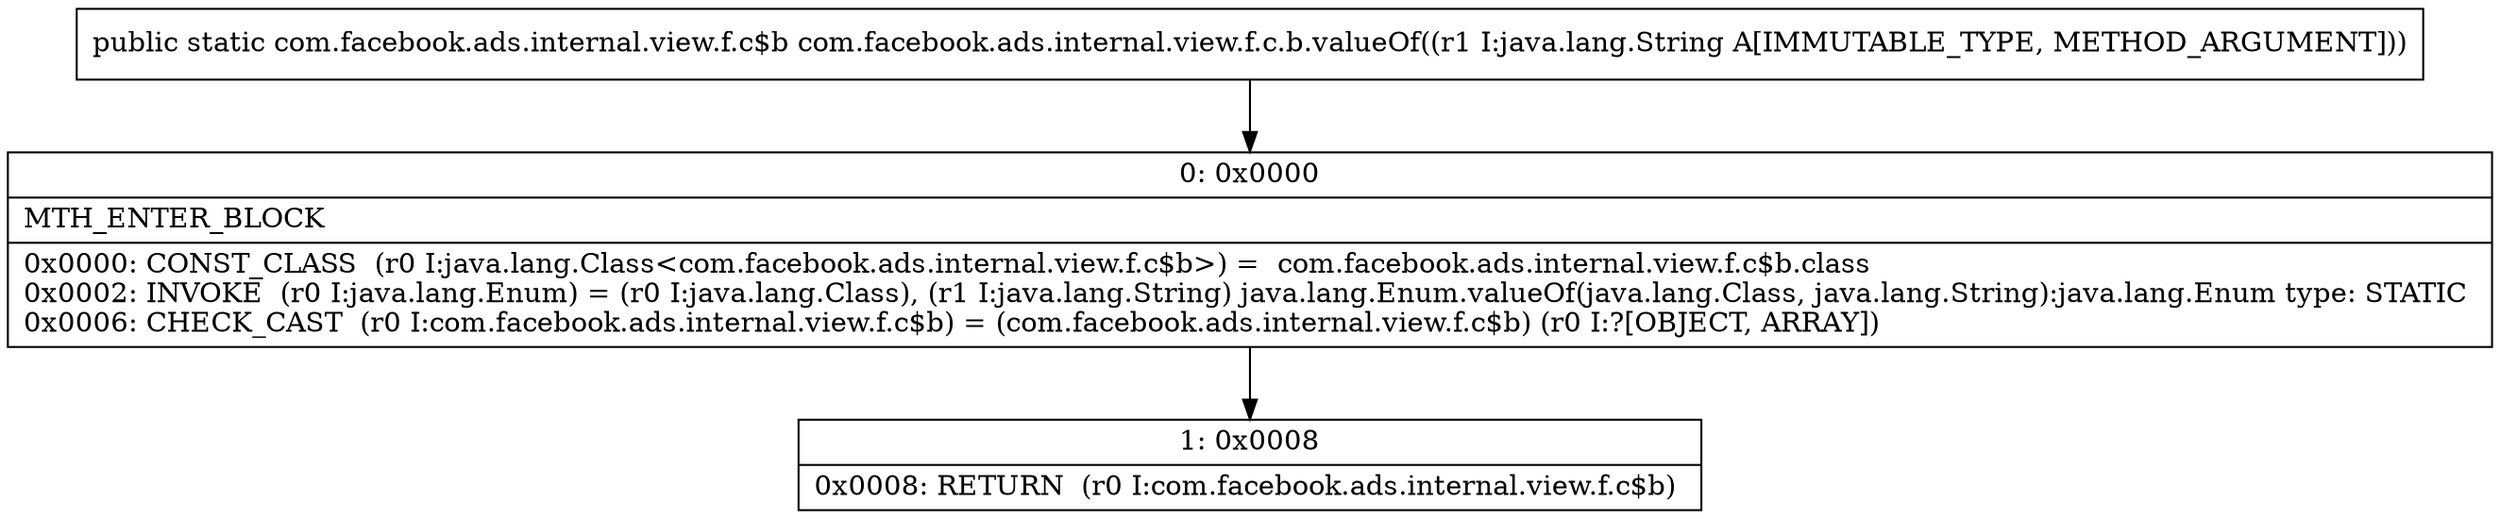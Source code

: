 digraph "CFG forcom.facebook.ads.internal.view.f.c.b.valueOf(Ljava\/lang\/String;)Lcom\/facebook\/ads\/internal\/view\/f\/c$b;" {
Node_0 [shape=record,label="{0\:\ 0x0000|MTH_ENTER_BLOCK\l|0x0000: CONST_CLASS  (r0 I:java.lang.Class\<com.facebook.ads.internal.view.f.c$b\>) =  com.facebook.ads.internal.view.f.c$b.class \l0x0002: INVOKE  (r0 I:java.lang.Enum) = (r0 I:java.lang.Class), (r1 I:java.lang.String) java.lang.Enum.valueOf(java.lang.Class, java.lang.String):java.lang.Enum type: STATIC \l0x0006: CHECK_CAST  (r0 I:com.facebook.ads.internal.view.f.c$b) = (com.facebook.ads.internal.view.f.c$b) (r0 I:?[OBJECT, ARRAY]) \l}"];
Node_1 [shape=record,label="{1\:\ 0x0008|0x0008: RETURN  (r0 I:com.facebook.ads.internal.view.f.c$b) \l}"];
MethodNode[shape=record,label="{public static com.facebook.ads.internal.view.f.c$b com.facebook.ads.internal.view.f.c.b.valueOf((r1 I:java.lang.String A[IMMUTABLE_TYPE, METHOD_ARGUMENT])) }"];
MethodNode -> Node_0;
Node_0 -> Node_1;
}

